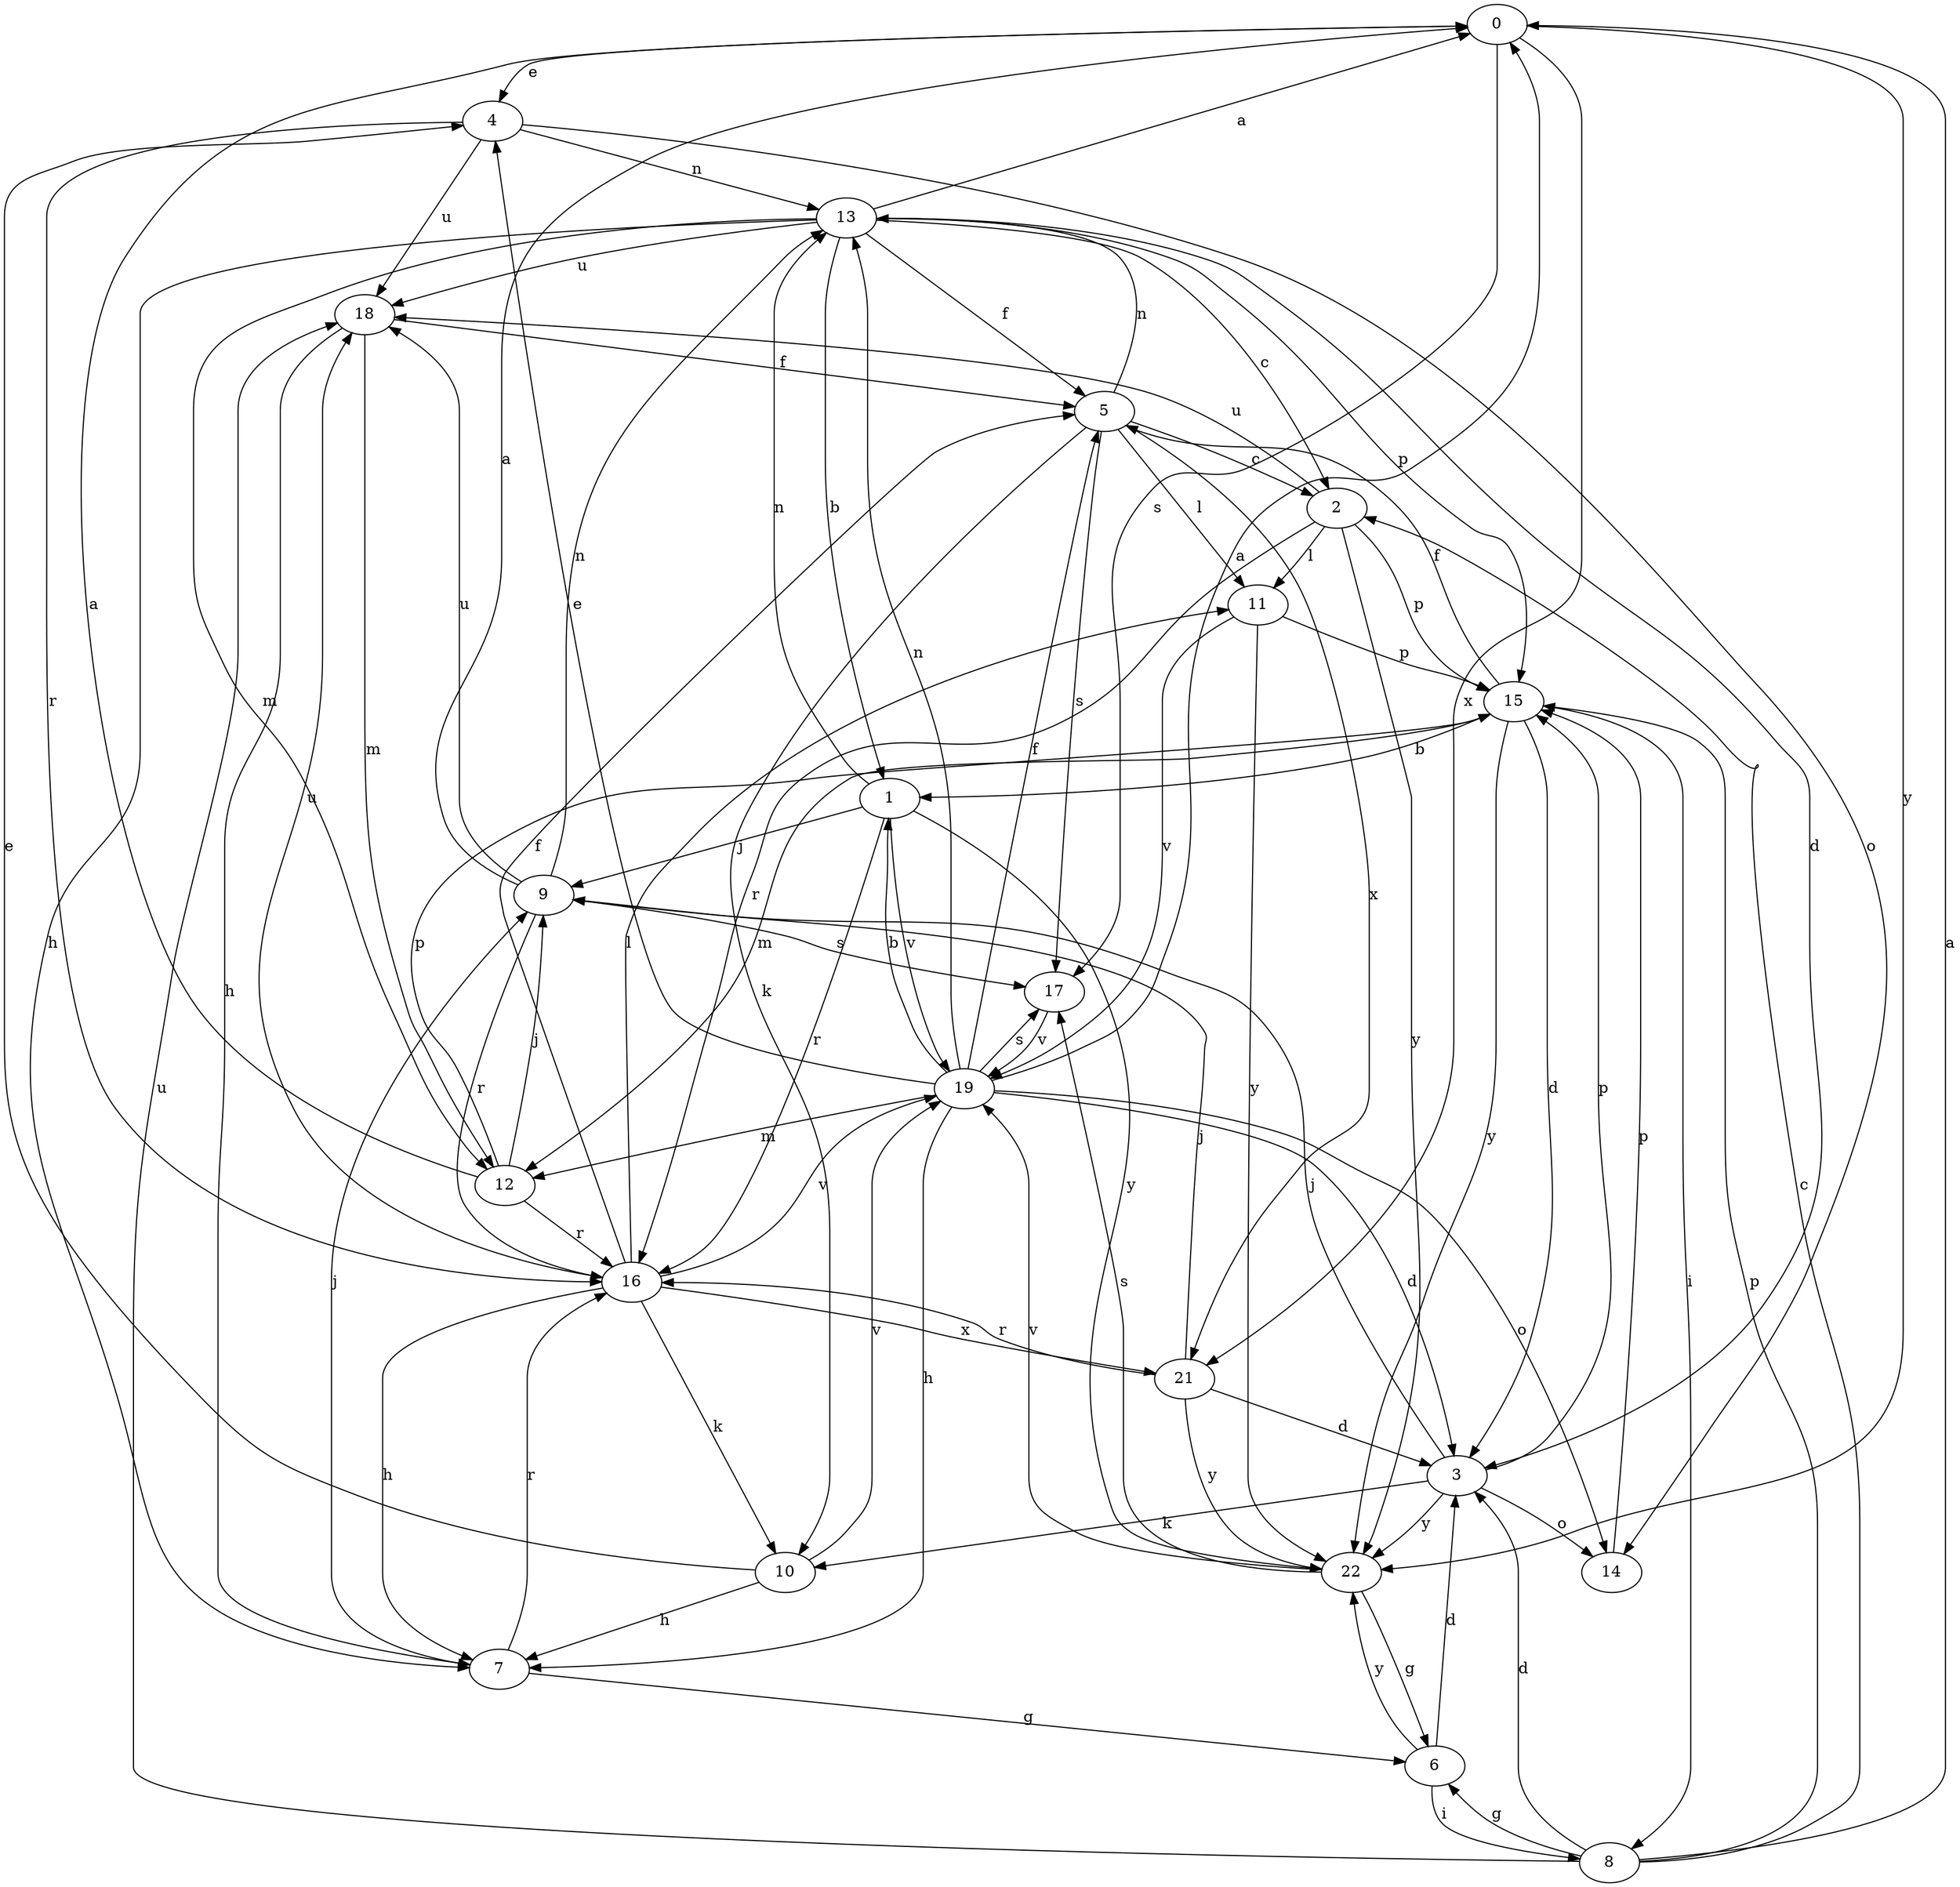strict digraph  {
0;
1;
2;
3;
4;
5;
6;
7;
8;
9;
10;
11;
12;
13;
14;
15;
16;
17;
18;
19;
21;
22;
0 -> 4  [label=e];
0 -> 17  [label=s];
0 -> 21  [label=x];
0 -> 22  [label=y];
1 -> 9  [label=j];
1 -> 13  [label=n];
1 -> 16  [label=r];
1 -> 19  [label=v];
1 -> 22  [label=y];
2 -> 11  [label=l];
2 -> 15  [label=p];
2 -> 16  [label=r];
2 -> 18  [label=u];
2 -> 22  [label=y];
3 -> 9  [label=j];
3 -> 10  [label=k];
3 -> 14  [label=o];
3 -> 15  [label=p];
3 -> 22  [label=y];
4 -> 13  [label=n];
4 -> 14  [label=o];
4 -> 16  [label=r];
4 -> 18  [label=u];
5 -> 2  [label=c];
5 -> 10  [label=k];
5 -> 11  [label=l];
5 -> 13  [label=n];
5 -> 17  [label=s];
5 -> 21  [label=x];
6 -> 3  [label=d];
6 -> 8  [label=i];
6 -> 22  [label=y];
7 -> 6  [label=g];
7 -> 9  [label=j];
7 -> 16  [label=r];
8 -> 0  [label=a];
8 -> 2  [label=c];
8 -> 3  [label=d];
8 -> 6  [label=g];
8 -> 15  [label=p];
8 -> 18  [label=u];
9 -> 0  [label=a];
9 -> 13  [label=n];
9 -> 16  [label=r];
9 -> 17  [label=s];
9 -> 18  [label=u];
10 -> 4  [label=e];
10 -> 7  [label=h];
10 -> 19  [label=v];
11 -> 15  [label=p];
11 -> 19  [label=v];
11 -> 22  [label=y];
12 -> 0  [label=a];
12 -> 9  [label=j];
12 -> 15  [label=p];
12 -> 16  [label=r];
13 -> 0  [label=a];
13 -> 1  [label=b];
13 -> 2  [label=c];
13 -> 3  [label=d];
13 -> 5  [label=f];
13 -> 7  [label=h];
13 -> 12  [label=m];
13 -> 15  [label=p];
13 -> 18  [label=u];
14 -> 15  [label=p];
15 -> 1  [label=b];
15 -> 3  [label=d];
15 -> 5  [label=f];
15 -> 8  [label=i];
15 -> 12  [label=m];
15 -> 22  [label=y];
16 -> 5  [label=f];
16 -> 7  [label=h];
16 -> 10  [label=k];
16 -> 11  [label=l];
16 -> 18  [label=u];
16 -> 19  [label=v];
16 -> 21  [label=x];
17 -> 19  [label=v];
18 -> 5  [label=f];
18 -> 7  [label=h];
18 -> 12  [label=m];
19 -> 0  [label=a];
19 -> 1  [label=b];
19 -> 3  [label=d];
19 -> 4  [label=e];
19 -> 5  [label=f];
19 -> 7  [label=h];
19 -> 12  [label=m];
19 -> 13  [label=n];
19 -> 14  [label=o];
19 -> 17  [label=s];
21 -> 3  [label=d];
21 -> 9  [label=j];
21 -> 16  [label=r];
21 -> 22  [label=y];
22 -> 6  [label=g];
22 -> 17  [label=s];
22 -> 19  [label=v];
}

